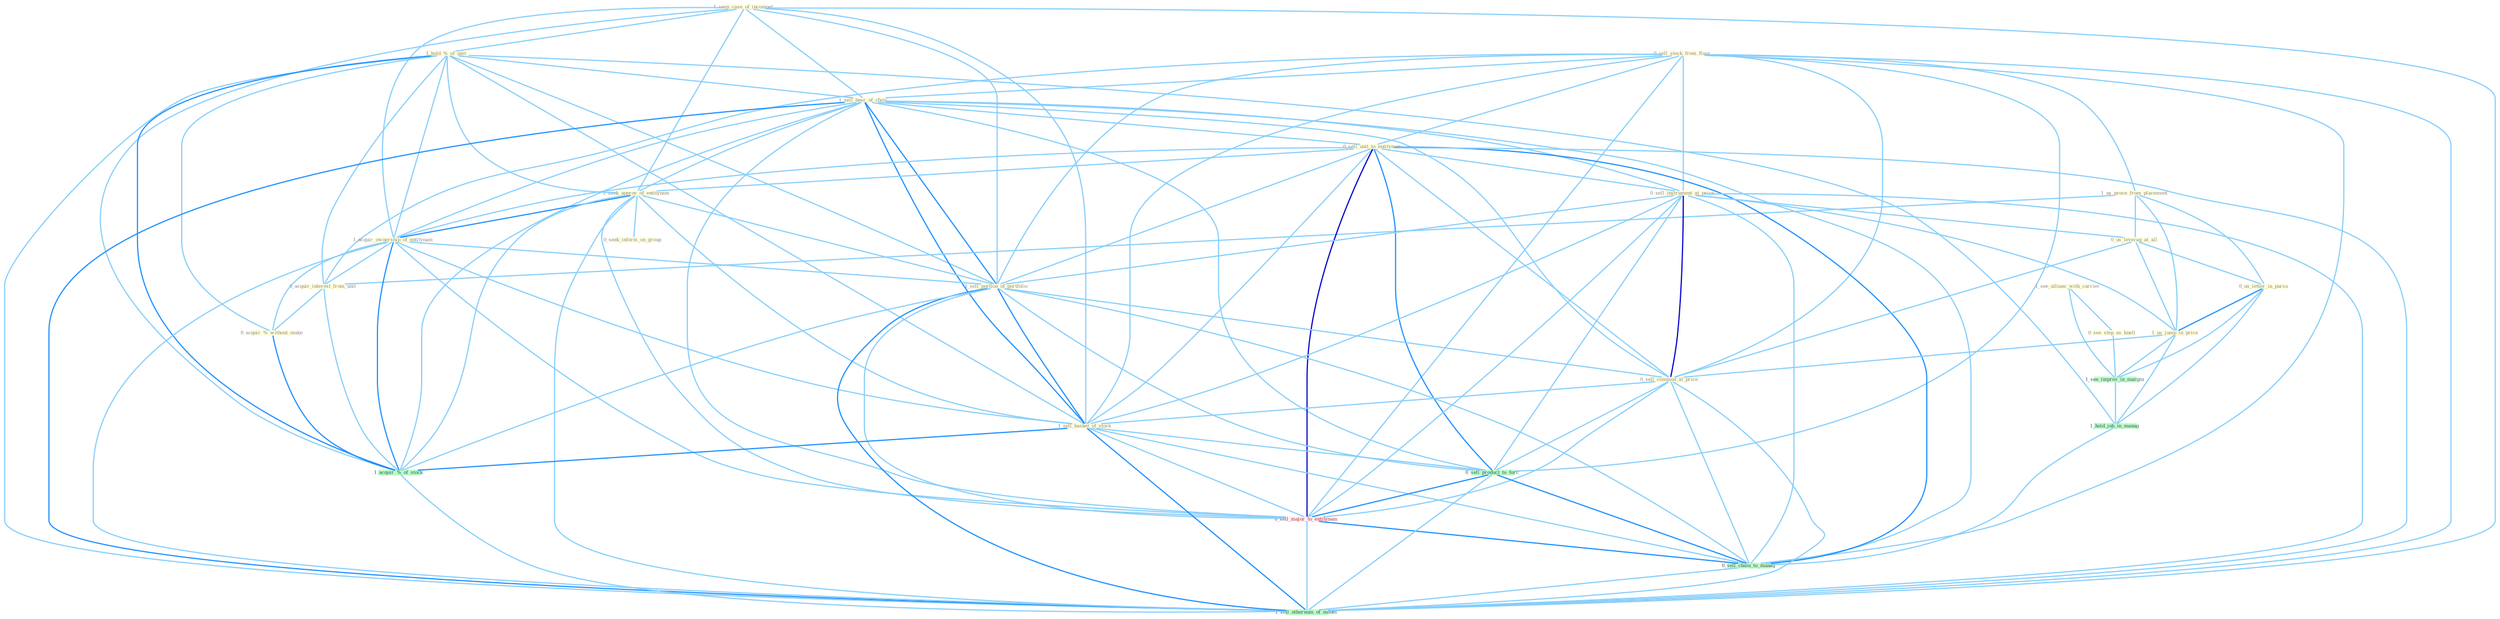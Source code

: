 Graph G{ 
    node
    [shape=polygon,style=filled,width=.5,height=.06,color="#BDFCC9",fixedsize=true,fontsize=4,
    fontcolor="#2f4f4f"];
    {node
    [color="#ffffe0", fontcolor="#8b7d6b"] "0_sell_stock_from_floor " "1_seen_case_of_incompet " "1_hold_%_of_unit " "1_sell_beer_of_choic " "1_us_proce_from_placement " "0_sell_unit_to_entitynam " "0_sell_instrument_at_price " "0_us_leverag_at_all " "0_us_letter_in_pursu " "1_seek_approv_of_entitynam " "1_acquir_ownership_of_entitynam " "1_us_jump_in_price " "0_acquir_interest_from_unit " "0_acquir_%_without_make " "1_sell_portion_of_portfolio " "1_see_allianc_with_carrier " "0_sell_commod_at_price " "1_sell_basket_of_stock " "0_seek_inform_on_group " "0_see_step_as_knell "}
{node [color="#fff0f5", fontcolor="#b22222"] "0_sell_major_to_entitynam "}
edge [color="#B0E2FF"];

	"0_sell_stock_from_floor " -- "1_sell_beer_of_choic " [w="1", color="#87cefa" ];
	"0_sell_stock_from_floor " -- "1_us_proce_from_placement " [w="1", color="#87cefa" ];
	"0_sell_stock_from_floor " -- "0_sell_unit_to_entitynam " [w="1", color="#87cefa" ];
	"0_sell_stock_from_floor " -- "0_sell_instrument_at_price " [w="1", color="#87cefa" ];
	"0_sell_stock_from_floor " -- "0_acquir_interest_from_unit " [w="1", color="#87cefa" ];
	"0_sell_stock_from_floor " -- "1_sell_portion_of_portfolio " [w="1", color="#87cefa" ];
	"0_sell_stock_from_floor " -- "0_sell_commod_at_price " [w="1", color="#87cefa" ];
	"0_sell_stock_from_floor " -- "1_sell_basket_of_stock " [w="1", color="#87cefa" ];
	"0_sell_stock_from_floor " -- "0_sell_product_to_forc " [w="1", color="#87cefa" ];
	"0_sell_stock_from_floor " -- "0_sell_major_to_entitynam " [w="1", color="#87cefa" ];
	"0_sell_stock_from_floor " -- "0_sell_chain_to_manag " [w="1", color="#87cefa" ];
	"0_sell_stock_from_floor " -- "1_sell_othernum_of_model " [w="1", color="#87cefa" ];
	"1_seen_case_of_incompet " -- "1_hold_%_of_unit " [w="1", color="#87cefa" ];
	"1_seen_case_of_incompet " -- "1_sell_beer_of_choic " [w="1", color="#87cefa" ];
	"1_seen_case_of_incompet " -- "1_seek_approv_of_entitynam " [w="1", color="#87cefa" ];
	"1_seen_case_of_incompet " -- "1_acquir_ownership_of_entitynam " [w="1", color="#87cefa" ];
	"1_seen_case_of_incompet " -- "1_sell_portion_of_portfolio " [w="1", color="#87cefa" ];
	"1_seen_case_of_incompet " -- "1_sell_basket_of_stock " [w="1", color="#87cefa" ];
	"1_seen_case_of_incompet " -- "1_acquir_%_of_stock " [w="1", color="#87cefa" ];
	"1_seen_case_of_incompet " -- "1_sell_othernum_of_model " [w="1", color="#87cefa" ];
	"1_hold_%_of_unit " -- "1_sell_beer_of_choic " [w="1", color="#87cefa" ];
	"1_hold_%_of_unit " -- "1_seek_approv_of_entitynam " [w="1", color="#87cefa" ];
	"1_hold_%_of_unit " -- "1_acquir_ownership_of_entitynam " [w="1", color="#87cefa" ];
	"1_hold_%_of_unit " -- "0_acquir_interest_from_unit " [w="1", color="#87cefa" ];
	"1_hold_%_of_unit " -- "0_acquir_%_without_make " [w="1", color="#87cefa" ];
	"1_hold_%_of_unit " -- "1_sell_portion_of_portfolio " [w="1", color="#87cefa" ];
	"1_hold_%_of_unit " -- "1_sell_basket_of_stock " [w="1", color="#87cefa" ];
	"1_hold_%_of_unit " -- "1_acquir_%_of_stock " [w="2", color="#1e90ff" , len=0.8];
	"1_hold_%_of_unit " -- "1_hold_job_in_manag " [w="1", color="#87cefa" ];
	"1_hold_%_of_unit " -- "1_sell_othernum_of_model " [w="1", color="#87cefa" ];
	"1_sell_beer_of_choic " -- "0_sell_unit_to_entitynam " [w="1", color="#87cefa" ];
	"1_sell_beer_of_choic " -- "0_sell_instrument_at_price " [w="1", color="#87cefa" ];
	"1_sell_beer_of_choic " -- "1_seek_approv_of_entitynam " [w="1", color="#87cefa" ];
	"1_sell_beer_of_choic " -- "1_acquir_ownership_of_entitynam " [w="1", color="#87cefa" ];
	"1_sell_beer_of_choic " -- "1_sell_portion_of_portfolio " [w="2", color="#1e90ff" , len=0.8];
	"1_sell_beer_of_choic " -- "0_sell_commod_at_price " [w="1", color="#87cefa" ];
	"1_sell_beer_of_choic " -- "1_sell_basket_of_stock " [w="2", color="#1e90ff" , len=0.8];
	"1_sell_beer_of_choic " -- "1_acquir_%_of_stock " [w="1", color="#87cefa" ];
	"1_sell_beer_of_choic " -- "0_sell_product_to_forc " [w="1", color="#87cefa" ];
	"1_sell_beer_of_choic " -- "0_sell_major_to_entitynam " [w="1", color="#87cefa" ];
	"1_sell_beer_of_choic " -- "0_sell_chain_to_manag " [w="1", color="#87cefa" ];
	"1_sell_beer_of_choic " -- "1_sell_othernum_of_model " [w="2", color="#1e90ff" , len=0.8];
	"1_us_proce_from_placement " -- "0_us_leverag_at_all " [w="1", color="#87cefa" ];
	"1_us_proce_from_placement " -- "0_us_letter_in_pursu " [w="1", color="#87cefa" ];
	"1_us_proce_from_placement " -- "1_us_jump_in_price " [w="1", color="#87cefa" ];
	"1_us_proce_from_placement " -- "0_acquir_interest_from_unit " [w="1", color="#87cefa" ];
	"0_sell_unit_to_entitynam " -- "0_sell_instrument_at_price " [w="1", color="#87cefa" ];
	"0_sell_unit_to_entitynam " -- "1_seek_approv_of_entitynam " [w="1", color="#87cefa" ];
	"0_sell_unit_to_entitynam " -- "1_acquir_ownership_of_entitynam " [w="1", color="#87cefa" ];
	"0_sell_unit_to_entitynam " -- "1_sell_portion_of_portfolio " [w="1", color="#87cefa" ];
	"0_sell_unit_to_entitynam " -- "0_sell_commod_at_price " [w="1", color="#87cefa" ];
	"0_sell_unit_to_entitynam " -- "1_sell_basket_of_stock " [w="1", color="#87cefa" ];
	"0_sell_unit_to_entitynam " -- "0_sell_product_to_forc " [w="2", color="#1e90ff" , len=0.8];
	"0_sell_unit_to_entitynam " -- "0_sell_major_to_entitynam " [w="3", color="#0000cd" , len=0.6];
	"0_sell_unit_to_entitynam " -- "0_sell_chain_to_manag " [w="2", color="#1e90ff" , len=0.8];
	"0_sell_unit_to_entitynam " -- "1_sell_othernum_of_model " [w="1", color="#87cefa" ];
	"0_sell_instrument_at_price " -- "0_us_leverag_at_all " [w="1", color="#87cefa" ];
	"0_sell_instrument_at_price " -- "1_us_jump_in_price " [w="1", color="#87cefa" ];
	"0_sell_instrument_at_price " -- "1_sell_portion_of_portfolio " [w="1", color="#87cefa" ];
	"0_sell_instrument_at_price " -- "0_sell_commod_at_price " [w="3", color="#0000cd" , len=0.6];
	"0_sell_instrument_at_price " -- "1_sell_basket_of_stock " [w="1", color="#87cefa" ];
	"0_sell_instrument_at_price " -- "0_sell_product_to_forc " [w="1", color="#87cefa" ];
	"0_sell_instrument_at_price " -- "0_sell_major_to_entitynam " [w="1", color="#87cefa" ];
	"0_sell_instrument_at_price " -- "0_sell_chain_to_manag " [w="1", color="#87cefa" ];
	"0_sell_instrument_at_price " -- "1_sell_othernum_of_model " [w="1", color="#87cefa" ];
	"0_us_leverag_at_all " -- "0_us_letter_in_pursu " [w="1", color="#87cefa" ];
	"0_us_leverag_at_all " -- "1_us_jump_in_price " [w="1", color="#87cefa" ];
	"0_us_leverag_at_all " -- "0_sell_commod_at_price " [w="1", color="#87cefa" ];
	"0_us_letter_in_pursu " -- "1_us_jump_in_price " [w="2", color="#1e90ff" , len=0.8];
	"0_us_letter_in_pursu " -- "1_see_improv_in_margin " [w="1", color="#87cefa" ];
	"0_us_letter_in_pursu " -- "1_hold_job_in_manag " [w="1", color="#87cefa" ];
	"1_seek_approv_of_entitynam " -- "1_acquir_ownership_of_entitynam " [w="2", color="#1e90ff" , len=0.8];
	"1_seek_approv_of_entitynam " -- "1_sell_portion_of_portfolio " [w="1", color="#87cefa" ];
	"1_seek_approv_of_entitynam " -- "1_sell_basket_of_stock " [w="1", color="#87cefa" ];
	"1_seek_approv_of_entitynam " -- "0_seek_inform_on_group " [w="1", color="#87cefa" ];
	"1_seek_approv_of_entitynam " -- "1_acquir_%_of_stock " [w="1", color="#87cefa" ];
	"1_seek_approv_of_entitynam " -- "0_sell_major_to_entitynam " [w="1", color="#87cefa" ];
	"1_seek_approv_of_entitynam " -- "1_sell_othernum_of_model " [w="1", color="#87cefa" ];
	"1_acquir_ownership_of_entitynam " -- "0_acquir_interest_from_unit " [w="1", color="#87cefa" ];
	"1_acquir_ownership_of_entitynam " -- "0_acquir_%_without_make " [w="1", color="#87cefa" ];
	"1_acquir_ownership_of_entitynam " -- "1_sell_portion_of_portfolio " [w="1", color="#87cefa" ];
	"1_acquir_ownership_of_entitynam " -- "1_sell_basket_of_stock " [w="1", color="#87cefa" ];
	"1_acquir_ownership_of_entitynam " -- "1_acquir_%_of_stock " [w="2", color="#1e90ff" , len=0.8];
	"1_acquir_ownership_of_entitynam " -- "0_sell_major_to_entitynam " [w="1", color="#87cefa" ];
	"1_acquir_ownership_of_entitynam " -- "1_sell_othernum_of_model " [w="1", color="#87cefa" ];
	"1_us_jump_in_price " -- "0_sell_commod_at_price " [w="1", color="#87cefa" ];
	"1_us_jump_in_price " -- "1_see_improv_in_margin " [w="1", color="#87cefa" ];
	"1_us_jump_in_price " -- "1_hold_job_in_manag " [w="1", color="#87cefa" ];
	"0_acquir_interest_from_unit " -- "0_acquir_%_without_make " [w="1", color="#87cefa" ];
	"0_acquir_interest_from_unit " -- "1_acquir_%_of_stock " [w="1", color="#87cefa" ];
	"0_acquir_%_without_make " -- "1_acquir_%_of_stock " [w="2", color="#1e90ff" , len=0.8];
	"1_sell_portion_of_portfolio " -- "0_sell_commod_at_price " [w="1", color="#87cefa" ];
	"1_sell_portion_of_portfolio " -- "1_sell_basket_of_stock " [w="2", color="#1e90ff" , len=0.8];
	"1_sell_portion_of_portfolio " -- "1_acquir_%_of_stock " [w="1", color="#87cefa" ];
	"1_sell_portion_of_portfolio " -- "0_sell_product_to_forc " [w="1", color="#87cefa" ];
	"1_sell_portion_of_portfolio " -- "0_sell_major_to_entitynam " [w="1", color="#87cefa" ];
	"1_sell_portion_of_portfolio " -- "0_sell_chain_to_manag " [w="1", color="#87cefa" ];
	"1_sell_portion_of_portfolio " -- "1_sell_othernum_of_model " [w="2", color="#1e90ff" , len=0.8];
	"1_see_allianc_with_carrier " -- "0_see_step_as_knell " [w="1", color="#87cefa" ];
	"1_see_allianc_with_carrier " -- "1_see_improv_in_margin " [w="1", color="#87cefa" ];
	"0_sell_commod_at_price " -- "1_sell_basket_of_stock " [w="1", color="#87cefa" ];
	"0_sell_commod_at_price " -- "0_sell_product_to_forc " [w="1", color="#87cefa" ];
	"0_sell_commod_at_price " -- "0_sell_major_to_entitynam " [w="1", color="#87cefa" ];
	"0_sell_commod_at_price " -- "0_sell_chain_to_manag " [w="1", color="#87cefa" ];
	"0_sell_commod_at_price " -- "1_sell_othernum_of_model " [w="1", color="#87cefa" ];
	"1_sell_basket_of_stock " -- "1_acquir_%_of_stock " [w="2", color="#1e90ff" , len=0.8];
	"1_sell_basket_of_stock " -- "0_sell_product_to_forc " [w="1", color="#87cefa" ];
	"1_sell_basket_of_stock " -- "0_sell_major_to_entitynam " [w="1", color="#87cefa" ];
	"1_sell_basket_of_stock " -- "0_sell_chain_to_manag " [w="1", color="#87cefa" ];
	"1_sell_basket_of_stock " -- "1_sell_othernum_of_model " [w="2", color="#1e90ff" , len=0.8];
	"0_see_step_as_knell " -- "1_see_improv_in_margin " [w="1", color="#87cefa" ];
	"1_see_improv_in_margin " -- "1_hold_job_in_manag " [w="1", color="#87cefa" ];
	"1_acquir_%_of_stock " -- "1_sell_othernum_of_model " [w="1", color="#87cefa" ];
	"1_hold_job_in_manag " -- "0_sell_chain_to_manag " [w="1", color="#87cefa" ];
	"0_sell_product_to_forc " -- "0_sell_major_to_entitynam " [w="2", color="#1e90ff" , len=0.8];
	"0_sell_product_to_forc " -- "0_sell_chain_to_manag " [w="2", color="#1e90ff" , len=0.8];
	"0_sell_product_to_forc " -- "1_sell_othernum_of_model " [w="1", color="#87cefa" ];
	"0_sell_major_to_entitynam " -- "0_sell_chain_to_manag " [w="2", color="#1e90ff" , len=0.8];
	"0_sell_major_to_entitynam " -- "1_sell_othernum_of_model " [w="1", color="#87cefa" ];
	"0_sell_chain_to_manag " -- "1_sell_othernum_of_model " [w="1", color="#87cefa" ];
}